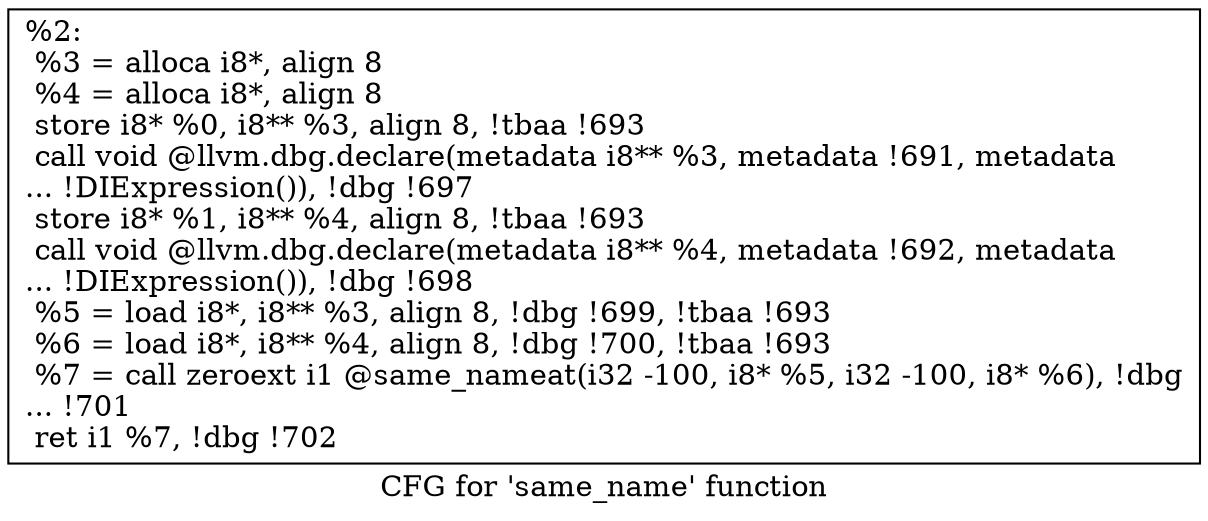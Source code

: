 digraph "CFG for 'same_name' function" {
	label="CFG for 'same_name' function";

	Node0x25b54b0 [shape=record,label="{%2:\l  %3 = alloca i8*, align 8\l  %4 = alloca i8*, align 8\l  store i8* %0, i8** %3, align 8, !tbaa !693\l  call void @llvm.dbg.declare(metadata i8** %3, metadata !691, metadata\l... !DIExpression()), !dbg !697\l  store i8* %1, i8** %4, align 8, !tbaa !693\l  call void @llvm.dbg.declare(metadata i8** %4, metadata !692, metadata\l... !DIExpression()), !dbg !698\l  %5 = load i8*, i8** %3, align 8, !dbg !699, !tbaa !693\l  %6 = load i8*, i8** %4, align 8, !dbg !700, !tbaa !693\l  %7 = call zeroext i1 @same_nameat(i32 -100, i8* %5, i32 -100, i8* %6), !dbg\l... !701\l  ret i1 %7, !dbg !702\l}"];
}
